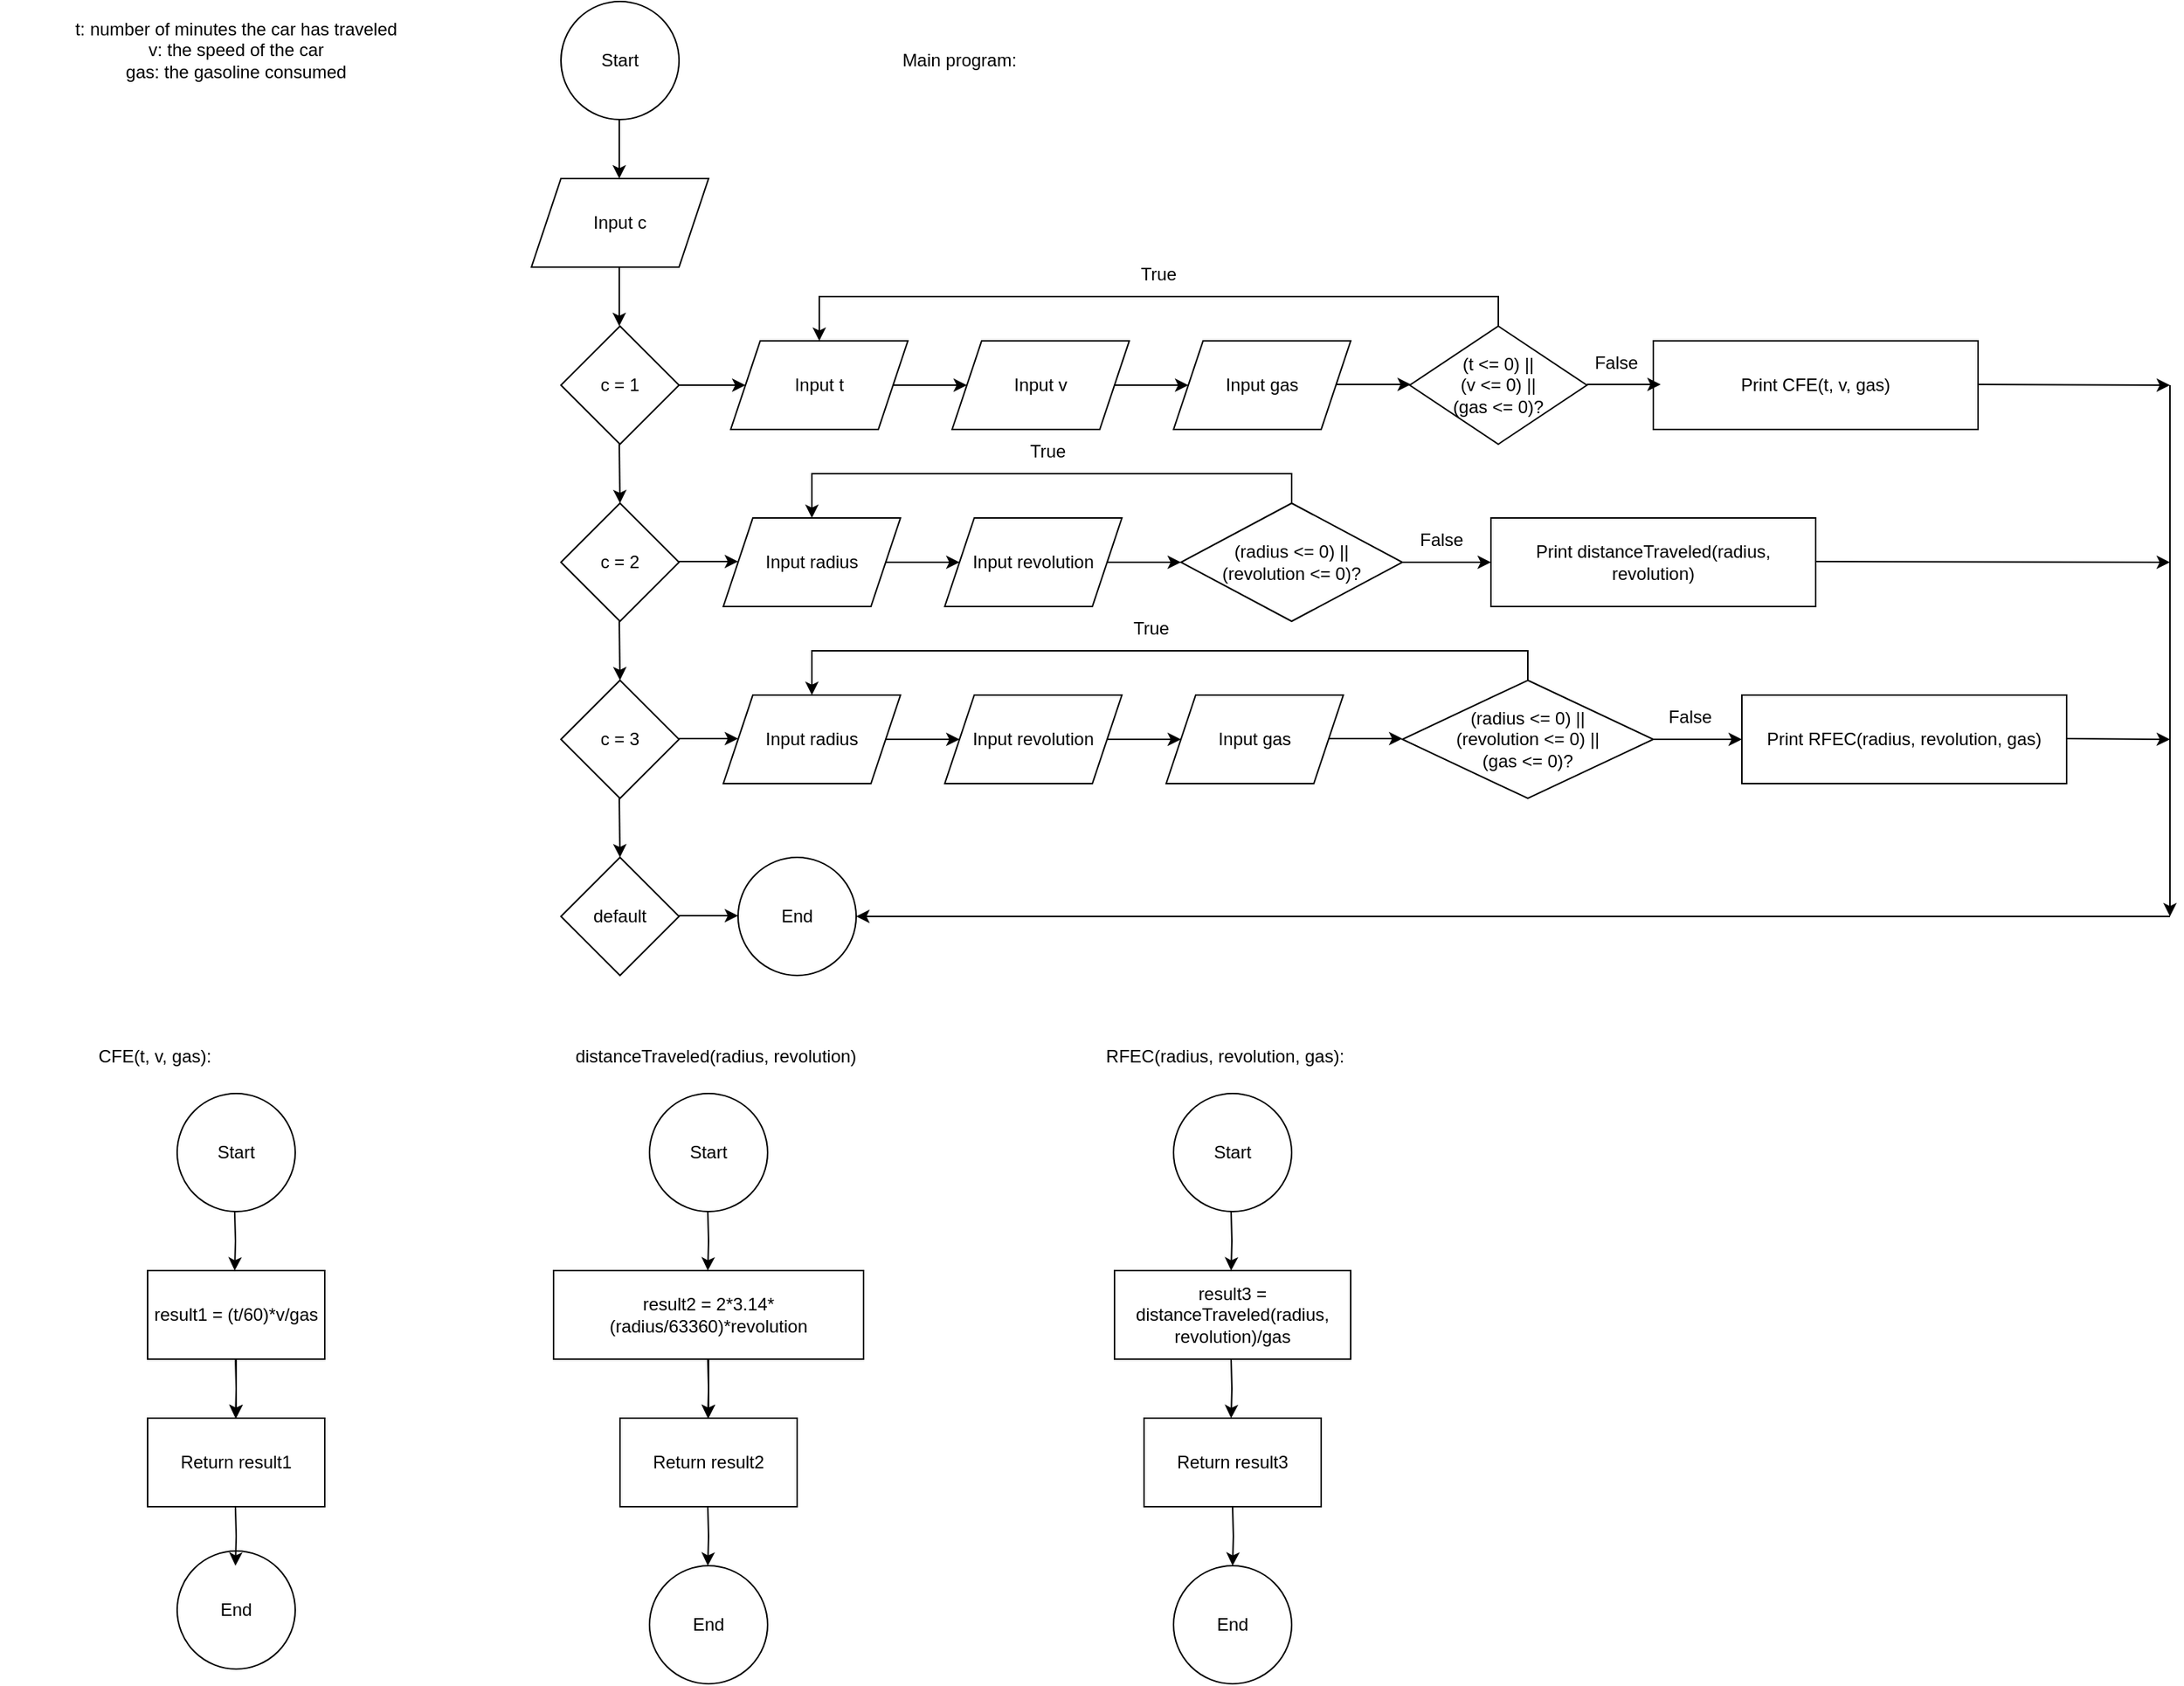 <mxfile version="16.6.3" type="device"><diagram id="C5RBs43oDa-KdzZeNtuy" name="Page-1"><mxGraphModel dx="1929" dy="582" grid="1" gridSize="10" guides="1" tooltips="1" connect="1" arrows="1" fold="1" page="1" pageScale="1" pageWidth="827" pageHeight="1169" math="0" shadow="0"><root><mxCell id="WIyWlLk6GJQsqaUBKTNV-0"/><mxCell id="WIyWlLk6GJQsqaUBKTNV-1" parent="WIyWlLk6GJQsqaUBKTNV-0"/><mxCell id="gYNh6--B9QOesscjLqDS-0" value="Start" style="ellipse;whiteSpace=wrap;html=1;aspect=fixed;" parent="WIyWlLk6GJQsqaUBKTNV-1" vertex="1"><mxGeometry x="350" width="80" height="80" as="geometry"/></mxCell><mxCell id="gYNh6--B9QOesscjLqDS-1" value="" style="endArrow=classic;html=1;rounded=0;" parent="WIyWlLk6GJQsqaUBKTNV-1" edge="1"><mxGeometry width="50" height="50" relative="1" as="geometry"><mxPoint x="389.5" y="80" as="sourcePoint"/><mxPoint x="389.5" y="120" as="targetPoint"/></mxGeometry></mxCell><mxCell id="gYNh6--B9QOesscjLqDS-2" value="Input c" style="shape=parallelogram;perimeter=parallelogramPerimeter;whiteSpace=wrap;html=1;fixedSize=1;" parent="WIyWlLk6GJQsqaUBKTNV-1" vertex="1"><mxGeometry x="330" y="120" width="120" height="60" as="geometry"/></mxCell><mxCell id="gYNh6--B9QOesscjLqDS-3" value="" style="endArrow=classic;html=1;rounded=0;" parent="WIyWlLk6GJQsqaUBKTNV-1" edge="1"><mxGeometry width="50" height="50" relative="1" as="geometry"><mxPoint x="389.5" y="180" as="sourcePoint"/><mxPoint x="389.5" y="220" as="targetPoint"/></mxGeometry></mxCell><mxCell id="gYNh6--B9QOesscjLqDS-4" value="c = 1" style="rhombus;whiteSpace=wrap;html=1;" parent="WIyWlLk6GJQsqaUBKTNV-1" vertex="1"><mxGeometry x="350" y="220" width="80" height="80" as="geometry"/></mxCell><mxCell id="gYNh6--B9QOesscjLqDS-6" value="" style="endArrow=classic;html=1;rounded=0;entryX=0;entryY=0.5;entryDx=0;entryDy=0;" parent="WIyWlLk6GJQsqaUBKTNV-1" target="DIiP8Kl3DBGXtJJHteo3-25" edge="1"><mxGeometry width="50" height="50" relative="1" as="geometry"><mxPoint x="430" y="260" as="sourcePoint"/><mxPoint x="470" y="260" as="targetPoint"/></mxGeometry></mxCell><mxCell id="gYNh6--B9QOesscjLqDS-8" value="t:&lt;span class=&quot;fontstyle0&quot;&gt;&amp;nbsp;number of minutes the car has traveled&lt;br&gt;&lt;span class=&quot;fontstyle0&quot;&gt;v: the speed of the car&lt;br&gt;&lt;/span&gt;&lt;span class=&quot;fontstyle0&quot;&gt;gas: the gasoline consumed&lt;/span&gt; &lt;br/&gt;&lt;br style=&quot;line-height: normal&quot;&gt;&lt;/span&gt; " style="text;html=1;strokeColor=none;fillColor=none;align=center;verticalAlign=middle;whiteSpace=wrap;rounded=0;" parent="WIyWlLk6GJQsqaUBKTNV-1" vertex="1"><mxGeometry x="-30" y="25" width="320" height="30" as="geometry"/></mxCell><mxCell id="DIiP8Kl3DBGXtJJHteo3-2" value="c = 2" style="rhombus;whiteSpace=wrap;html=1;" parent="WIyWlLk6GJQsqaUBKTNV-1" vertex="1"><mxGeometry x="350" y="340" width="80" height="80" as="geometry"/></mxCell><mxCell id="DIiP8Kl3DBGXtJJHteo3-5" value="" style="endArrow=classic;html=1;rounded=0;" parent="WIyWlLk6GJQsqaUBKTNV-1" edge="1"><mxGeometry width="50" height="50" relative="1" as="geometry"><mxPoint x="389.5" y="300" as="sourcePoint"/><mxPoint x="389.5" y="340" as="targetPoint"/><Array as="points"><mxPoint x="390" y="340"/></Array></mxGeometry></mxCell><mxCell id="DIiP8Kl3DBGXtJJHteo3-6" value="c = 3" style="rhombus;whiteSpace=wrap;html=1;" parent="WIyWlLk6GJQsqaUBKTNV-1" vertex="1"><mxGeometry x="350" y="460" width="80" height="80" as="geometry"/></mxCell><mxCell id="DIiP8Kl3DBGXtJJHteo3-7" value="" style="endArrow=classic;html=1;rounded=0;" parent="WIyWlLk6GJQsqaUBKTNV-1" edge="1"><mxGeometry width="50" height="50" relative="1" as="geometry"><mxPoint x="389.5" y="420" as="sourcePoint"/><mxPoint x="389.5" y="460" as="targetPoint"/><Array as="points"><mxPoint x="390" y="460"/></Array></mxGeometry></mxCell><mxCell id="DIiP8Kl3DBGXtJJHteo3-8" value="default" style="rhombus;whiteSpace=wrap;html=1;" parent="WIyWlLk6GJQsqaUBKTNV-1" vertex="1"><mxGeometry x="350" y="580" width="80" height="80" as="geometry"/></mxCell><mxCell id="DIiP8Kl3DBGXtJJHteo3-9" value="" style="endArrow=classic;html=1;rounded=0;" parent="WIyWlLk6GJQsqaUBKTNV-1" edge="1"><mxGeometry width="50" height="50" relative="1" as="geometry"><mxPoint x="389.5" y="540" as="sourcePoint"/><mxPoint x="389.5" y="580" as="targetPoint"/><Array as="points"><mxPoint x="390" y="580"/></Array></mxGeometry></mxCell><mxCell id="DIiP8Kl3DBGXtJJHteo3-10" value="" style="endArrow=classic;html=1;rounded=0;" parent="WIyWlLk6GJQsqaUBKTNV-1" edge="1"><mxGeometry width="50" height="50" relative="1" as="geometry"><mxPoint x="430" y="379.5" as="sourcePoint"/><mxPoint x="470" y="379.5" as="targetPoint"/></mxGeometry></mxCell><mxCell id="DIiP8Kl3DBGXtJJHteo3-11" value="" style="endArrow=classic;html=1;rounded=0;" parent="WIyWlLk6GJQsqaUBKTNV-1" edge="1"><mxGeometry width="50" height="50" relative="1" as="geometry"><mxPoint x="430" y="499.5" as="sourcePoint"/><mxPoint x="470" y="499.5" as="targetPoint"/></mxGeometry></mxCell><mxCell id="DIiP8Kl3DBGXtJJHteo3-12" value="" style="endArrow=classic;html=1;rounded=0;" parent="WIyWlLk6GJQsqaUBKTNV-1" edge="1"><mxGeometry width="50" height="50" relative="1" as="geometry"><mxPoint x="430" y="619.5" as="sourcePoint"/><mxPoint x="470" y="619.5" as="targetPoint"/></mxGeometry></mxCell><mxCell id="DIiP8Kl3DBGXtJJHteo3-13" value="Print distanceTraveled(radius, revolution)" style="rounded=0;whiteSpace=wrap;html=1;" parent="WIyWlLk6GJQsqaUBKTNV-1" vertex="1"><mxGeometry x="980" y="350" width="220" height="60" as="geometry"/></mxCell><mxCell id="DIiP8Kl3DBGXtJJHteo3-14" value="Print RFEC(radius, revolution, gas)" style="rounded=0;whiteSpace=wrap;html=1;" parent="WIyWlLk6GJQsqaUBKTNV-1" vertex="1"><mxGeometry x="1150" y="470" width="220" height="60" as="geometry"/></mxCell><mxCell id="DIiP8Kl3DBGXtJJHteo3-16" value="Print CFE(t, v, gas)" style="rounded=0;whiteSpace=wrap;html=1;" parent="WIyWlLk6GJQsqaUBKTNV-1" vertex="1"><mxGeometry x="1090" y="230" width="220" height="60" as="geometry"/></mxCell><mxCell id="DIiP8Kl3DBGXtJJHteo3-17" value="End" style="ellipse;whiteSpace=wrap;html=1;aspect=fixed;" parent="WIyWlLk6GJQsqaUBKTNV-1" vertex="1"><mxGeometry x="470" y="580" width="80" height="80" as="geometry"/></mxCell><mxCell id="DIiP8Kl3DBGXtJJHteo3-18" value="" style="endArrow=classic;html=1;rounded=0;" parent="WIyWlLk6GJQsqaUBKTNV-1" edge="1"><mxGeometry width="50" height="50" relative="1" as="geometry"><mxPoint x="1310" y="259.5" as="sourcePoint"/><mxPoint x="1440" y="260" as="targetPoint"/><Array as="points"/></mxGeometry></mxCell><mxCell id="DIiP8Kl3DBGXtJJHteo3-19" value="" style="endArrow=classic;html=1;rounded=0;" parent="WIyWlLk6GJQsqaUBKTNV-1" edge="1"><mxGeometry width="50" height="50" relative="1" as="geometry"><mxPoint x="1200" y="379.5" as="sourcePoint"/><mxPoint x="1440" y="380" as="targetPoint"/><Array as="points"/></mxGeometry></mxCell><mxCell id="DIiP8Kl3DBGXtJJHteo3-20" value="" style="endArrow=classic;html=1;rounded=0;" parent="WIyWlLk6GJQsqaUBKTNV-1" edge="1"><mxGeometry width="50" height="50" relative="1" as="geometry"><mxPoint x="1370" y="499.5" as="sourcePoint"/><mxPoint x="1440" y="500" as="targetPoint"/></mxGeometry></mxCell><mxCell id="DIiP8Kl3DBGXtJJHteo3-23" value="CFE(t, v, gas):" style="text;html=1;strokeColor=none;fillColor=none;align=center;verticalAlign=middle;whiteSpace=wrap;rounded=0;" parent="WIyWlLk6GJQsqaUBKTNV-1" vertex="1"><mxGeometry x="30" y="700" width="90" height="30" as="geometry"/></mxCell><mxCell id="DIiP8Kl3DBGXtJJHteo3-24" value="" style="edgeStyle=orthogonalEdgeStyle;rounded=0;orthogonalLoop=1;jettySize=auto;html=1;" parent="WIyWlLk6GJQsqaUBKTNV-1" source="DIiP8Kl3DBGXtJJHteo3-25" edge="1"><mxGeometry relative="1" as="geometry"><mxPoint x="625" y="260" as="targetPoint"/></mxGeometry></mxCell><mxCell id="DIiP8Kl3DBGXtJJHteo3-25" value="Input t" style="shape=parallelogram;perimeter=parallelogramPerimeter;whiteSpace=wrap;html=1;fixedSize=1;" parent="WIyWlLk6GJQsqaUBKTNV-1" vertex="1"><mxGeometry x="465" y="230" width="120" height="60" as="geometry"/></mxCell><mxCell id="DIiP8Kl3DBGXtJJHteo3-26" value="" style="edgeStyle=orthogonalEdgeStyle;rounded=0;orthogonalLoop=1;jettySize=auto;html=1;" parent="WIyWlLk6GJQsqaUBKTNV-1" source="DIiP8Kl3DBGXtJJHteo3-27" edge="1"><mxGeometry relative="1" as="geometry"><mxPoint x="775" y="260" as="targetPoint"/></mxGeometry></mxCell><mxCell id="DIiP8Kl3DBGXtJJHteo3-27" value="Input v" style="shape=parallelogram;perimeter=parallelogramPerimeter;whiteSpace=wrap;html=1;fixedSize=1;" parent="WIyWlLk6GJQsqaUBKTNV-1" vertex="1"><mxGeometry x="615" y="230" width="120" height="60" as="geometry"/></mxCell><mxCell id="DIiP8Kl3DBGXtJJHteo3-28" value="Input gas" style="shape=parallelogram;perimeter=parallelogramPerimeter;whiteSpace=wrap;html=1;fixedSize=1;" parent="WIyWlLk6GJQsqaUBKTNV-1" vertex="1"><mxGeometry x="765" y="230" width="120" height="60" as="geometry"/></mxCell><mxCell id="DIiP8Kl3DBGXtJJHteo3-29" value="Start" style="ellipse;whiteSpace=wrap;html=1;aspect=fixed;" parent="WIyWlLk6GJQsqaUBKTNV-1" vertex="1"><mxGeometry x="90" y="740" width="80" height="80" as="geometry"/></mxCell><mxCell id="DIiP8Kl3DBGXtJJHteo3-31" value="" style="edgeStyle=orthogonalEdgeStyle;rounded=0;orthogonalLoop=1;jettySize=auto;html=1;" parent="WIyWlLk6GJQsqaUBKTNV-1" target="3xu89gDWxpQrkIlxXFdt-0" edge="1"><mxGeometry relative="1" as="geometry"><mxPoint x="925" y="259.5" as="targetPoint"/><mxPoint x="875" y="259.5" as="sourcePoint"/></mxGeometry></mxCell><mxCell id="DIiP8Kl3DBGXtJJHteo3-37" value="" style="edgeStyle=orthogonalEdgeStyle;rounded=0;orthogonalLoop=1;jettySize=auto;html=1;" parent="WIyWlLk6GJQsqaUBKTNV-1" source="DIiP8Kl3DBGXtJJHteo3-32" edge="1"><mxGeometry relative="1" as="geometry"><mxPoint x="130" y="960" as="targetPoint"/></mxGeometry></mxCell><mxCell id="DIiP8Kl3DBGXtJJHteo3-32" value="result1 = (t/60)*v/gas" style="rounded=0;whiteSpace=wrap;html=1;" parent="WIyWlLk6GJQsqaUBKTNV-1" vertex="1"><mxGeometry x="70" y="860" width="120" height="60" as="geometry"/></mxCell><mxCell id="DIiP8Kl3DBGXtJJHteo3-33" value="" style="endArrow=classic;html=1;rounded=0;" parent="WIyWlLk6GJQsqaUBKTNV-1" edge="1"><mxGeometry width="50" height="50" relative="1" as="geometry"><mxPoint x="129.5" y="920" as="sourcePoint"/><mxPoint x="129.5" y="960" as="targetPoint"/><Array as="points"><mxPoint x="130" y="940"/></Array></mxGeometry></mxCell><mxCell id="DIiP8Kl3DBGXtJJHteo3-36" value="End" style="ellipse;whiteSpace=wrap;html=1;aspect=fixed;" parent="WIyWlLk6GJQsqaUBKTNV-1" vertex="1"><mxGeometry x="90" y="1050" width="80" height="80" as="geometry"/></mxCell><mxCell id="DIiP8Kl3DBGXtJJHteo3-38" value="" style="endArrow=classic;html=1;rounded=0;" parent="WIyWlLk6GJQsqaUBKTNV-1" edge="1"><mxGeometry width="50" height="50" relative="1" as="geometry"><mxPoint x="129.5" y="1020" as="sourcePoint"/><mxPoint x="129.5" y="1060" as="targetPoint"/><Array as="points"><mxPoint x="130" y="1040"/></Array></mxGeometry></mxCell><mxCell id="DIiP8Kl3DBGXtJJHteo3-39" value="" style="edgeStyle=orthogonalEdgeStyle;rounded=0;orthogonalLoop=1;jettySize=auto;html=1;" parent="WIyWlLk6GJQsqaUBKTNV-1" source="DIiP8Kl3DBGXtJJHteo3-40" edge="1"><mxGeometry relative="1" as="geometry"><mxPoint x="620" y="380" as="targetPoint"/></mxGeometry></mxCell><mxCell id="DIiP8Kl3DBGXtJJHteo3-40" value="Input radius" style="shape=parallelogram;perimeter=parallelogramPerimeter;whiteSpace=wrap;html=1;fixedSize=1;" parent="WIyWlLk6GJQsqaUBKTNV-1" vertex="1"><mxGeometry x="460" y="350" width="120" height="60" as="geometry"/></mxCell><mxCell id="DIiP8Kl3DBGXtJJHteo3-41" value="" style="edgeStyle=orthogonalEdgeStyle;rounded=0;orthogonalLoop=1;jettySize=auto;html=1;" parent="WIyWlLk6GJQsqaUBKTNV-1" source="DIiP8Kl3DBGXtJJHteo3-42" edge="1"><mxGeometry relative="1" as="geometry"><mxPoint x="770" y="380" as="targetPoint"/></mxGeometry></mxCell><mxCell id="DIiP8Kl3DBGXtJJHteo3-42" value="Input revolution" style="shape=parallelogram;perimeter=parallelogramPerimeter;whiteSpace=wrap;html=1;fixedSize=1;" parent="WIyWlLk6GJQsqaUBKTNV-1" vertex="1"><mxGeometry x="610" y="350" width="120" height="60" as="geometry"/></mxCell><mxCell id="DIiP8Kl3DBGXtJJHteo3-44" value="Start" style="ellipse;whiteSpace=wrap;html=1;aspect=fixed;" parent="WIyWlLk6GJQsqaUBKTNV-1" vertex="1"><mxGeometry x="410" y="740" width="80" height="80" as="geometry"/></mxCell><mxCell id="3xu89gDWxpQrkIlxXFdt-12" value="" style="edgeStyle=orthogonalEdgeStyle;rounded=0;orthogonalLoop=1;jettySize=auto;html=1;" parent="WIyWlLk6GJQsqaUBKTNV-1" source="DIiP8Kl3DBGXtJJHteo3-48" target="3xu89gDWxpQrkIlxXFdt-8" edge="1"><mxGeometry relative="1" as="geometry"/></mxCell><mxCell id="DIiP8Kl3DBGXtJJHteo3-48" value="result2 = 2*3.14*&lt;br&gt;(radius/63360)*revolution" style="rounded=0;whiteSpace=wrap;html=1;" parent="WIyWlLk6GJQsqaUBKTNV-1" vertex="1"><mxGeometry x="345" y="860" width="210" height="60" as="geometry"/></mxCell><mxCell id="DIiP8Kl3DBGXtJJHteo3-49" value="" style="endArrow=classic;html=1;rounded=0;" parent="WIyWlLk6GJQsqaUBKTNV-1" edge="1"><mxGeometry width="50" height="50" relative="1" as="geometry"><mxPoint x="449.5" y="920" as="sourcePoint"/><mxPoint x="449.5" y="960" as="targetPoint"/><Array as="points"><mxPoint x="450" y="940"/></Array></mxGeometry></mxCell><mxCell id="DIiP8Kl3DBGXtJJHteo3-51" value="End" style="ellipse;whiteSpace=wrap;html=1;aspect=fixed;" parent="WIyWlLk6GJQsqaUBKTNV-1" vertex="1"><mxGeometry x="410" y="1060" width="80" height="80" as="geometry"/></mxCell><mxCell id="DIiP8Kl3DBGXtJJHteo3-52" value="" style="endArrow=classic;html=1;rounded=0;" parent="WIyWlLk6GJQsqaUBKTNV-1" edge="1"><mxGeometry width="50" height="50" relative="1" as="geometry"><mxPoint x="449.5" y="1020" as="sourcePoint"/><mxPoint x="449.5" y="1060" as="targetPoint"/><Array as="points"><mxPoint x="450" y="1040"/></Array></mxGeometry></mxCell><mxCell id="DIiP8Kl3DBGXtJJHteo3-53" value="distanceTraveled(radius, revolution)" style="text;html=1;strokeColor=none;fillColor=none;align=center;verticalAlign=middle;whiteSpace=wrap;rounded=0;" parent="WIyWlLk6GJQsqaUBKTNV-1" vertex="1"><mxGeometry x="345" y="700" width="220" height="30" as="geometry"/></mxCell><mxCell id="DIiP8Kl3DBGXtJJHteo3-54" value="RFEC(radius, revolution, gas):" style="text;html=1;strokeColor=none;fillColor=none;align=center;verticalAlign=middle;whiteSpace=wrap;rounded=0;" parent="WIyWlLk6GJQsqaUBKTNV-1" vertex="1"><mxGeometry x="710" y="700" width="180" height="30" as="geometry"/></mxCell><mxCell id="DIiP8Kl3DBGXtJJHteo3-55" value="" style="edgeStyle=orthogonalEdgeStyle;rounded=0;orthogonalLoop=1;jettySize=auto;html=1;" parent="WIyWlLk6GJQsqaUBKTNV-1" source="DIiP8Kl3DBGXtJJHteo3-56" edge="1"><mxGeometry relative="1" as="geometry"><mxPoint x="620" y="500" as="targetPoint"/></mxGeometry></mxCell><mxCell id="DIiP8Kl3DBGXtJJHteo3-56" value="Input radius" style="shape=parallelogram;perimeter=parallelogramPerimeter;whiteSpace=wrap;html=1;fixedSize=1;" parent="WIyWlLk6GJQsqaUBKTNV-1" vertex="1"><mxGeometry x="460" y="470" width="120" height="60" as="geometry"/></mxCell><mxCell id="DIiP8Kl3DBGXtJJHteo3-57" value="" style="edgeStyle=orthogonalEdgeStyle;rounded=0;orthogonalLoop=1;jettySize=auto;html=1;" parent="WIyWlLk6GJQsqaUBKTNV-1" source="DIiP8Kl3DBGXtJJHteo3-58" edge="1"><mxGeometry relative="1" as="geometry"><mxPoint x="770" y="500" as="targetPoint"/></mxGeometry></mxCell><mxCell id="DIiP8Kl3DBGXtJJHteo3-58" value="Input revolution" style="shape=parallelogram;perimeter=parallelogramPerimeter;whiteSpace=wrap;html=1;fixedSize=1;" parent="WIyWlLk6GJQsqaUBKTNV-1" vertex="1"><mxGeometry x="610" y="470" width="120" height="60" as="geometry"/></mxCell><mxCell id="DIiP8Kl3DBGXtJJHteo3-59" value="Input gas" style="shape=parallelogram;perimeter=parallelogramPerimeter;whiteSpace=wrap;html=1;fixedSize=1;" parent="WIyWlLk6GJQsqaUBKTNV-1" vertex="1"><mxGeometry x="760" y="470" width="120" height="60" as="geometry"/></mxCell><mxCell id="DIiP8Kl3DBGXtJJHteo3-60" value="Start" style="ellipse;whiteSpace=wrap;html=1;aspect=fixed;" parent="WIyWlLk6GJQsqaUBKTNV-1" vertex="1"><mxGeometry x="765" y="740" width="80" height="80" as="geometry"/></mxCell><mxCell id="DIiP8Kl3DBGXtJJHteo3-62" value="" style="edgeStyle=orthogonalEdgeStyle;rounded=0;orthogonalLoop=1;jettySize=auto;html=1;" parent="WIyWlLk6GJQsqaUBKTNV-1" edge="1"><mxGeometry relative="1" as="geometry"><mxPoint x="920" y="499.5" as="targetPoint"/><mxPoint x="870" y="499.5" as="sourcePoint"/></mxGeometry></mxCell><mxCell id="DIiP8Kl3DBGXtJJHteo3-64" value="result3 = distanceTraveled(radius, revolution)/gas" style="rounded=0;whiteSpace=wrap;html=1;" parent="WIyWlLk6GJQsqaUBKTNV-1" vertex="1"><mxGeometry x="725" y="860" width="160" height="60" as="geometry"/></mxCell><mxCell id="DIiP8Kl3DBGXtJJHteo3-65" value="" style="endArrow=classic;html=1;rounded=0;" parent="WIyWlLk6GJQsqaUBKTNV-1" edge="1"><mxGeometry width="50" height="50" relative="1" as="geometry"><mxPoint x="804" y="920" as="sourcePoint"/><mxPoint x="804" y="960" as="targetPoint"/><Array as="points"><mxPoint x="804.5" y="940"/></Array></mxGeometry></mxCell><mxCell id="DIiP8Kl3DBGXtJJHteo3-67" value="End" style="ellipse;whiteSpace=wrap;html=1;aspect=fixed;" parent="WIyWlLk6GJQsqaUBKTNV-1" vertex="1"><mxGeometry x="765" y="1060" width="80" height="80" as="geometry"/></mxCell><mxCell id="DIiP8Kl3DBGXtJJHteo3-68" value="" style="endArrow=classic;html=1;rounded=0;" parent="WIyWlLk6GJQsqaUBKTNV-1" edge="1"><mxGeometry width="50" height="50" relative="1" as="geometry"><mxPoint x="805" y="1020" as="sourcePoint"/><mxPoint x="805" y="1060" as="targetPoint"/><Array as="points"><mxPoint x="805.5" y="1040"/></Array></mxGeometry></mxCell><mxCell id="3xu89gDWxpQrkIlxXFdt-0" value="(t &amp;lt;= 0) ||&lt;br&gt;(v &amp;lt;= 0) ||&lt;br&gt;(gas &amp;lt;= 0)?" style="rhombus;whiteSpace=wrap;html=1;" parent="WIyWlLk6GJQsqaUBKTNV-1" vertex="1"><mxGeometry x="925" y="220" width="120" height="80" as="geometry"/></mxCell><mxCell id="3xu89gDWxpQrkIlxXFdt-3" value="" style="edgeStyle=orthogonalEdgeStyle;rounded=0;orthogonalLoop=1;jettySize=auto;html=1;entryX=0.5;entryY=0;entryDx=0;entryDy=0;" parent="WIyWlLk6GJQsqaUBKTNV-1" target="DIiP8Kl3DBGXtJJHteo3-25" edge="1"><mxGeometry relative="1" as="geometry"><mxPoint x="525" y="200" as="targetPoint"/><mxPoint x="985" y="220" as="sourcePoint"/><Array as="points"><mxPoint x="985" y="200"/><mxPoint x="525" y="200"/></Array></mxGeometry></mxCell><mxCell id="3xu89gDWxpQrkIlxXFdt-4" value="True" style="text;html=1;strokeColor=none;fillColor=none;align=center;verticalAlign=middle;whiteSpace=wrap;rounded=0;" parent="WIyWlLk6GJQsqaUBKTNV-1" vertex="1"><mxGeometry x="725" y="170" width="60" height="30" as="geometry"/></mxCell><mxCell id="3xu89gDWxpQrkIlxXFdt-5" value="" style="endArrow=classic;html=1;rounded=0;" parent="WIyWlLk6GJQsqaUBKTNV-1" edge="1"><mxGeometry width="50" height="50" relative="1" as="geometry"><mxPoint x="129" y="820" as="sourcePoint"/><mxPoint x="129" y="860" as="targetPoint"/><Array as="points"><mxPoint x="129.5" y="840"/></Array></mxGeometry></mxCell><mxCell id="3xu89gDWxpQrkIlxXFdt-7" value="Return result1" style="rounded=0;whiteSpace=wrap;html=1;" parent="WIyWlLk6GJQsqaUBKTNV-1" vertex="1"><mxGeometry x="70" y="960" width="120" height="60" as="geometry"/></mxCell><mxCell id="3xu89gDWxpQrkIlxXFdt-8" value="Return result2" style="rounded=0;whiteSpace=wrap;html=1;" parent="WIyWlLk6GJQsqaUBKTNV-1" vertex="1"><mxGeometry x="390" y="960" width="120" height="60" as="geometry"/></mxCell><mxCell id="3xu89gDWxpQrkIlxXFdt-9" value="Main program:" style="text;html=1;strokeColor=none;fillColor=none;align=center;verticalAlign=middle;whiteSpace=wrap;rounded=0;" parent="WIyWlLk6GJQsqaUBKTNV-1" vertex="1"><mxGeometry x="570" y="25" width="100" height="30" as="geometry"/></mxCell><mxCell id="3xu89gDWxpQrkIlxXFdt-10" value="(radius &amp;lt;= 0) ||&lt;br&gt;(revolution &amp;lt;= 0)?" style="rhombus;whiteSpace=wrap;html=1;" parent="WIyWlLk6GJQsqaUBKTNV-1" vertex="1"><mxGeometry x="770" y="340" width="150" height="80" as="geometry"/></mxCell><mxCell id="3xu89gDWxpQrkIlxXFdt-11" value="(radius &amp;lt;= 0) ||&lt;br&gt;(revolution &amp;lt;= 0) ||&lt;br&gt;(gas &amp;lt;= 0)?" style="rhombus;whiteSpace=wrap;html=1;" parent="WIyWlLk6GJQsqaUBKTNV-1" vertex="1"><mxGeometry x="920" y="460" width="170" height="80" as="geometry"/></mxCell><mxCell id="3xu89gDWxpQrkIlxXFdt-13" value="" style="endArrow=classic;html=1;rounded=0;" parent="WIyWlLk6GJQsqaUBKTNV-1" edge="1"><mxGeometry width="50" height="50" relative="1" as="geometry"><mxPoint x="449.5" y="820" as="sourcePoint"/><mxPoint x="449.5" y="860" as="targetPoint"/><Array as="points"><mxPoint x="450" y="840"/></Array></mxGeometry></mxCell><mxCell id="3xu89gDWxpQrkIlxXFdt-14" value="" style="edgeStyle=orthogonalEdgeStyle;rounded=0;orthogonalLoop=1;jettySize=auto;html=1;exitX=0.5;exitY=0;exitDx=0;exitDy=0;entryX=0.5;entryY=0;entryDx=0;entryDy=0;" parent="WIyWlLk6GJQsqaUBKTNV-1" source="3xu89gDWxpQrkIlxXFdt-10" target="DIiP8Kl3DBGXtJJHteo3-40" edge="1"><mxGeometry relative="1" as="geometry"><mxPoint x="520" y="320" as="targetPoint"/><mxPoint x="980" y="340" as="sourcePoint"/><Array as="points"><mxPoint x="845" y="320"/><mxPoint x="520" y="320"/></Array></mxGeometry></mxCell><mxCell id="3xu89gDWxpQrkIlxXFdt-16" value="True" style="text;html=1;strokeColor=none;fillColor=none;align=center;verticalAlign=middle;whiteSpace=wrap;rounded=0;" parent="WIyWlLk6GJQsqaUBKTNV-1" vertex="1"><mxGeometry x="650" y="290" width="60" height="30" as="geometry"/></mxCell><mxCell id="3xu89gDWxpQrkIlxXFdt-18" value="" style="edgeStyle=orthogonalEdgeStyle;rounded=0;orthogonalLoop=1;jettySize=auto;html=1;exitX=0.5;exitY=0;exitDx=0;exitDy=0;entryX=0.5;entryY=0;entryDx=0;entryDy=0;" parent="WIyWlLk6GJQsqaUBKTNV-1" source="3xu89gDWxpQrkIlxXFdt-11" target="DIiP8Kl3DBGXtJJHteo3-56" edge="1"><mxGeometry relative="1" as="geometry"><mxPoint x="520" y="440" as="targetPoint"/><mxPoint x="980" y="460" as="sourcePoint"/><Array as="points"><mxPoint x="1005" y="440"/><mxPoint x="520" y="440"/></Array></mxGeometry></mxCell><mxCell id="3xu89gDWxpQrkIlxXFdt-19" value="True" style="text;html=1;strokeColor=none;fillColor=none;align=center;verticalAlign=middle;whiteSpace=wrap;rounded=0;" parent="WIyWlLk6GJQsqaUBKTNV-1" vertex="1"><mxGeometry x="720" y="410" width="60" height="30" as="geometry"/></mxCell><mxCell id="3xu89gDWxpQrkIlxXFdt-22" value="Return result3" style="rounded=0;whiteSpace=wrap;html=1;" parent="WIyWlLk6GJQsqaUBKTNV-1" vertex="1"><mxGeometry x="745" y="960" width="120" height="60" as="geometry"/></mxCell><mxCell id="3xu89gDWxpQrkIlxXFdt-23" value="" style="endArrow=classic;html=1;rounded=0;" parent="WIyWlLk6GJQsqaUBKTNV-1" edge="1"><mxGeometry width="50" height="50" relative="1" as="geometry"><mxPoint x="804" y="820" as="sourcePoint"/><mxPoint x="804" y="860" as="targetPoint"/><Array as="points"><mxPoint x="804.5" y="840"/></Array></mxGeometry></mxCell><mxCell id="3xu89gDWxpQrkIlxXFdt-29" value="" style="edgeStyle=orthogonalEdgeStyle;rounded=0;orthogonalLoop=1;jettySize=auto;html=1;" parent="WIyWlLk6GJQsqaUBKTNV-1" edge="1"><mxGeometry relative="1" as="geometry"><mxPoint x="1095" y="259.5" as="targetPoint"/><mxPoint x="1045" y="259.5" as="sourcePoint"/></mxGeometry></mxCell><mxCell id="3xu89gDWxpQrkIlxXFdt-32" value="&amp;nbsp; &amp;nbsp;False" style="text;html=1;strokeColor=none;fillColor=none;align=center;verticalAlign=middle;whiteSpace=wrap;rounded=0;" parent="WIyWlLk6GJQsqaUBKTNV-1" vertex="1"><mxGeometry x="1030" y="230" width="60" height="30" as="geometry"/></mxCell><mxCell id="3xu89gDWxpQrkIlxXFdt-35" value="" style="edgeStyle=orthogonalEdgeStyle;rounded=0;orthogonalLoop=1;jettySize=auto;html=1;exitX=1;exitY=0.5;exitDx=0;exitDy=0;entryX=0;entryY=0.5;entryDx=0;entryDy=0;" parent="WIyWlLk6GJQsqaUBKTNV-1" source="3xu89gDWxpQrkIlxXFdt-10" target="DIiP8Kl3DBGXtJJHteo3-13" edge="1"><mxGeometry relative="1" as="geometry"><mxPoint x="975" y="379.5" as="targetPoint"/><mxPoint x="925" y="379.5" as="sourcePoint"/><Array as="points"/></mxGeometry></mxCell><mxCell id="3xu89gDWxpQrkIlxXFdt-36" value="&amp;nbsp; &amp;nbsp; False" style="text;html=1;strokeColor=none;fillColor=none;align=center;verticalAlign=middle;whiteSpace=wrap;rounded=0;" parent="WIyWlLk6GJQsqaUBKTNV-1" vertex="1"><mxGeometry x="910" y="350" width="60" height="30" as="geometry"/></mxCell><mxCell id="3xu89gDWxpQrkIlxXFdt-37" value="" style="edgeStyle=orthogonalEdgeStyle;rounded=0;orthogonalLoop=1;jettySize=auto;html=1;exitX=1;exitY=0.5;exitDx=0;exitDy=0;entryX=0;entryY=0.5;entryDx=0;entryDy=0;" parent="WIyWlLk6GJQsqaUBKTNV-1" source="3xu89gDWxpQrkIlxXFdt-11" target="DIiP8Kl3DBGXtJJHteo3-14" edge="1"><mxGeometry relative="1" as="geometry"><mxPoint x="1145" y="499.5" as="targetPoint"/><mxPoint x="1095" y="499.5" as="sourcePoint"/></mxGeometry></mxCell><mxCell id="3xu89gDWxpQrkIlxXFdt-38" value="&amp;nbsp; &amp;nbsp;False" style="text;html=1;strokeColor=none;fillColor=none;align=center;verticalAlign=middle;whiteSpace=wrap;rounded=0;" parent="WIyWlLk6GJQsqaUBKTNV-1" vertex="1"><mxGeometry x="1080" y="470" width="60" height="30" as="geometry"/></mxCell><mxCell id="3xu89gDWxpQrkIlxXFdt-40" value="" style="endArrow=classic;html=1;rounded=0;" parent="WIyWlLk6GJQsqaUBKTNV-1" edge="1"><mxGeometry width="50" height="50" relative="1" as="geometry"><mxPoint x="1440" y="260" as="sourcePoint"/><mxPoint x="1440" y="620" as="targetPoint"/><Array as="points"><mxPoint x="1440" y="600"/></Array></mxGeometry></mxCell><mxCell id="3xu89gDWxpQrkIlxXFdt-44" value="" style="endArrow=classic;html=1;rounded=0;entryX=1;entryY=0.5;entryDx=0;entryDy=0;" parent="WIyWlLk6GJQsqaUBKTNV-1" target="DIiP8Kl3DBGXtJJHteo3-17" edge="1"><mxGeometry width="50" height="50" relative="1" as="geometry"><mxPoint x="1440" y="620" as="sourcePoint"/><mxPoint x="565" y="619.5" as="targetPoint"/></mxGeometry></mxCell></root></mxGraphModel></diagram></mxfile>